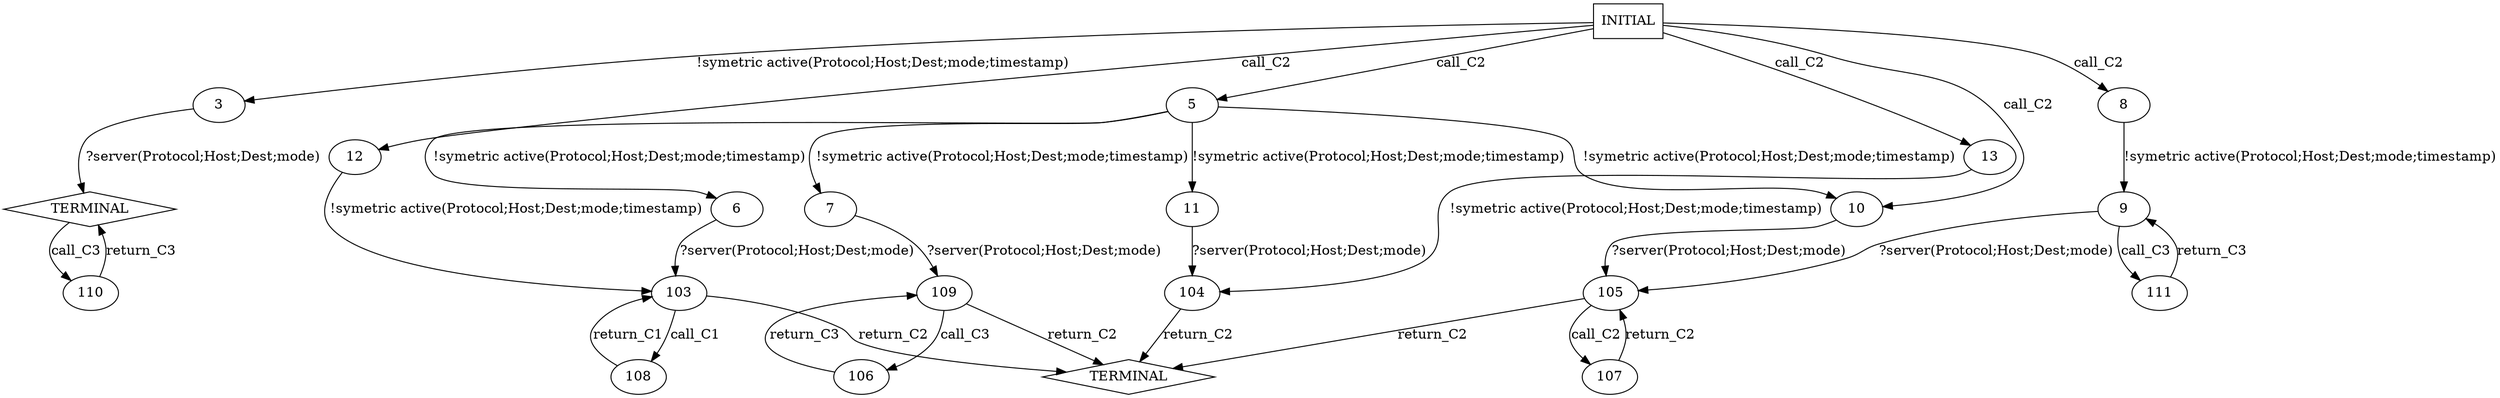 digraph G {
  0 [label="INITIAL",shape=box];
  1 [label="TERMINAL",shape=diamond];
  3 [label="3"];
  4 [label="TERMINAL",shape=diamond];
  5 [label="5"];
  6 [label="6"];
  7 [label="7"];
  8 [label="8"];
  9 [label="9"];
  10 [label="10"];
  11 [label="11"];
  12 [label="12"];
  13 [label="13"];
  103 [label="103"];
  104 [label="104"];
  105 [label="105"];
  106 [label="106"];
  107 [label="107"];
  108 [label="108"];
  109 [label="109"];
  110 [label="110"];
  111 [label="111"];
0->3  [label="!symetric active(Protocol;Host;Dest;mode;timestamp)"];
3->1  [label="?server(Protocol;Host;Dest;mode)"];
5->7  [label="!symetric active(Protocol;Host;Dest;mode;timestamp)"];
5->6  [label="!symetric active(Protocol;Host;Dest;mode;timestamp)"];
5->10  [label="!symetric active(Protocol;Host;Dest;mode;timestamp)"];
5->11  [label="!symetric active(Protocol;Host;Dest;mode;timestamp)"];
6->103  [label="?server(Protocol;Host;Dest;mode)"];
7->109  [label="?server(Protocol;Host;Dest;mode)"];
8->9  [label="!symetric active(Protocol;Host;Dest;mode;timestamp)"];
9->105  [label="?server(Protocol;Host;Dest;mode)"];
10->105  [label="?server(Protocol;Host;Dest;mode)"];
11->104  [label="?server(Protocol;Host;Dest;mode)"];
12->103  [label="!symetric active(Protocol;Host;Dest;mode;timestamp)"];
13->104  [label="!symetric active(Protocol;Host;Dest;mode;timestamp)"];
0->5  [label="call_C2"];
0->13  [label="call_C2"];
0->10  [label="call_C2"];
0->12  [label="call_C2"];
0->8  [label="call_C2"];
103->4  [label="return_C2"];
104->4  [label="return_C2"];
105->4  [label="return_C2"];
106->109  [label="return_C3"];
109->106  [label="call_C3"];
107->105  [label="return_C2"];
105->107  [label="call_C2"];
108->103  [label="return_C1"];
103->108  [label="call_C1"];
109->4  [label="return_C2"];
110->1  [label="return_C3"];
1->110  [label="call_C3"];
111->9  [label="return_C3"];
9->111  [label="call_C3"];
}
